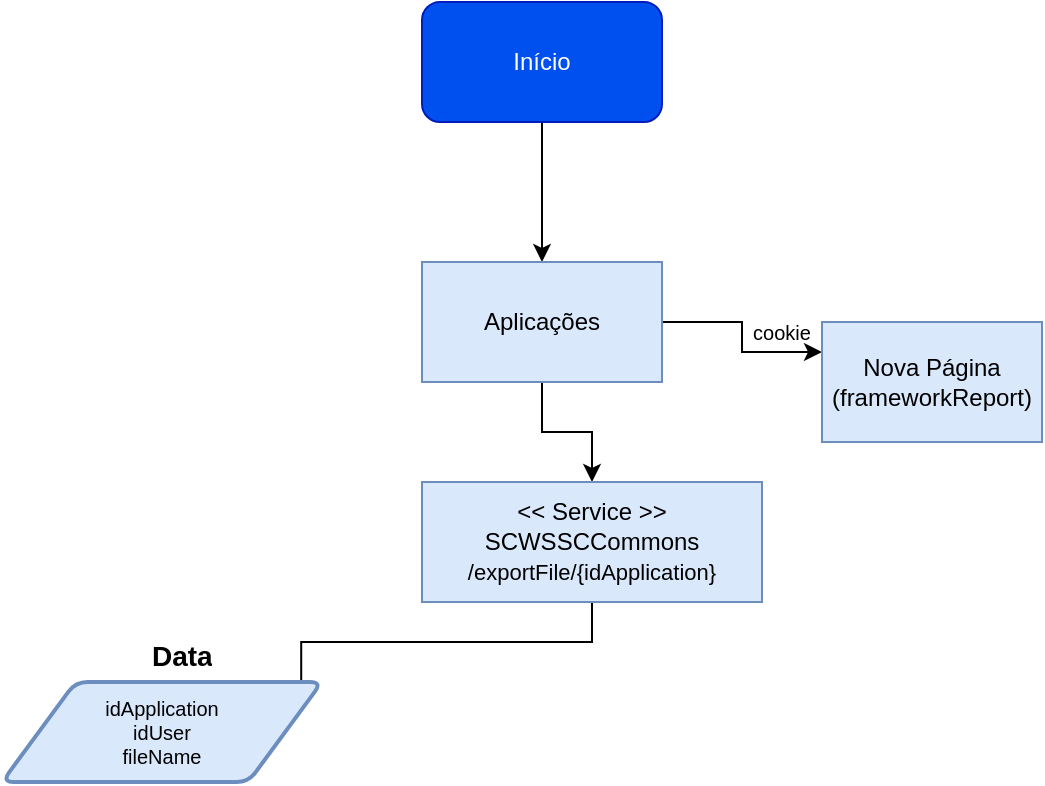 <mxfile version="21.2.0" type="github">
  <diagram name="Página-1" id="NKnsE4s0T0iIRiIimQ-7">
    <mxGraphModel dx="794" dy="404" grid="1" gridSize="10" guides="1" tooltips="1" connect="1" arrows="1" fold="1" page="1" pageScale="1" pageWidth="827" pageHeight="1169" math="0" shadow="0">
      <root>
        <mxCell id="0" />
        <mxCell id="1" parent="0" />
        <mxCell id="aOtO3V1xlYk4eKAfTkUF-7" value="" style="edgeStyle=orthogonalEdgeStyle;rounded=0;orthogonalLoop=1;jettySize=auto;html=1;" edge="1" parent="1" source="aOtO3V1xlYk4eKAfTkUF-4" target="aOtO3V1xlYk4eKAfTkUF-5">
          <mxGeometry relative="1" as="geometry" />
        </mxCell>
        <mxCell id="aOtO3V1xlYk4eKAfTkUF-4" value="Início" style="rounded=1;whiteSpace=wrap;html=1;fillColor=#0050ef;fontColor=#ffffff;strokeColor=#001DBC;" vertex="1" parent="1">
          <mxGeometry x="340" y="80" width="120" height="60" as="geometry" />
        </mxCell>
        <mxCell id="aOtO3V1xlYk4eKAfTkUF-10" value="" style="edgeStyle=orthogonalEdgeStyle;rounded=0;orthogonalLoop=1;jettySize=auto;html=1;" edge="1" parent="1" source="aOtO3V1xlYk4eKAfTkUF-5" target="aOtO3V1xlYk4eKAfTkUF-8">
          <mxGeometry relative="1" as="geometry" />
        </mxCell>
        <mxCell id="aOtO3V1xlYk4eKAfTkUF-20" style="edgeStyle=orthogonalEdgeStyle;rounded=0;orthogonalLoop=1;jettySize=auto;html=1;exitX=1;exitY=0.5;exitDx=0;exitDy=0;entryX=0;entryY=0.25;entryDx=0;entryDy=0;" edge="1" parent="1" source="aOtO3V1xlYk4eKAfTkUF-5" target="aOtO3V1xlYk4eKAfTkUF-19">
          <mxGeometry relative="1" as="geometry" />
        </mxCell>
        <mxCell id="aOtO3V1xlYk4eKAfTkUF-5" value="Aplicações&lt;br&gt;" style="rounded=0;whiteSpace=wrap;html=1;fillColor=#dae8fc;strokeColor=#6c8ebf;" vertex="1" parent="1">
          <mxGeometry x="340" y="210" width="120" height="60" as="geometry" />
        </mxCell>
        <mxCell id="aOtO3V1xlYk4eKAfTkUF-24" style="edgeStyle=orthogonalEdgeStyle;rounded=0;orthogonalLoop=1;jettySize=auto;html=1;exitX=0.5;exitY=1;exitDx=0;exitDy=0;entryX=1;entryY=0.25;entryDx=0;entryDy=0;" edge="1" parent="1" source="aOtO3V1xlYk4eKAfTkUF-8" target="aOtO3V1xlYk4eKAfTkUF-11">
          <mxGeometry relative="1" as="geometry" />
        </mxCell>
        <mxCell id="aOtO3V1xlYk4eKAfTkUF-8" value="&lt;br&gt;SCWSSCCommons&lt;br&gt;&lt;font style=&quot;font-size: 11px;&quot;&gt;/exportFile/{idApplication}&lt;/font&gt;" style="rounded=0;whiteSpace=wrap;html=1;fillColor=#dae8fc;strokeColor=#6c8ebf;" vertex="1" parent="1">
          <mxGeometry x="340" y="320" width="170" height="60" as="geometry" />
        </mxCell>
        <mxCell id="aOtO3V1xlYk4eKAfTkUF-11" value="" style="shape=parallelogram;html=1;strokeWidth=2;perimeter=parallelogramPerimeter;whiteSpace=wrap;rounded=1;arcSize=12;size=0.23;fillColor=#dae8fc;strokeColor=#6c8ebf;" vertex="1" parent="1">
          <mxGeometry x="130" y="420" width="160" height="50" as="geometry" />
        </mxCell>
        <mxCell id="aOtO3V1xlYk4eKAfTkUF-12" value="&amp;lt;&amp;lt; Service &amp;gt;&amp;gt;" style="text;html=1;strokeColor=none;fillColor=none;align=center;verticalAlign=middle;whiteSpace=wrap;rounded=0;" vertex="1" parent="1">
          <mxGeometry x="385" y="320" width="80" height="30" as="geometry" />
        </mxCell>
        <mxCell id="aOtO3V1xlYk4eKAfTkUF-19" value="Nova Página&lt;br&gt;(frameworkReport)" style="rounded=0;whiteSpace=wrap;html=1;fillColor=#dae8fc;strokeColor=#6c8ebf;" vertex="1" parent="1">
          <mxGeometry x="540" y="240" width="110" height="60" as="geometry" />
        </mxCell>
        <mxCell id="aOtO3V1xlYk4eKAfTkUF-23" value="idApplication&lt;br style=&quot;font-size: 10px;&quot;&gt;idUser&lt;br style=&quot;font-size: 10px;&quot;&gt;fileName" style="text;html=1;align=center;verticalAlign=middle;whiteSpace=wrap;rounded=0;fontSize=10;" vertex="1" parent="1">
          <mxGeometry x="145" y="430" width="130" height="30" as="geometry" />
        </mxCell>
        <mxCell id="aOtO3V1xlYk4eKAfTkUF-26" value="&lt;font style=&quot;font-size: 10px;&quot;&gt;cookie&lt;/font&gt;" style="text;html=1;strokeColor=none;fillColor=none;align=center;verticalAlign=middle;whiteSpace=wrap;rounded=0;" vertex="1" parent="1">
          <mxGeometry x="490" y="230" width="60" height="30" as="geometry" />
        </mxCell>
        <mxCell id="aOtO3V1xlYk4eKAfTkUF-27" value="&lt;h1 style=&quot;font-size: 14px;&quot;&gt;&lt;font style=&quot;font-size: 14px;&quot;&gt;Data&lt;/font&gt;&lt;/h1&gt;" style="text;html=1;strokeColor=none;fillColor=none;spacing=5;spacingTop=-20;whiteSpace=wrap;overflow=hidden;rounded=0;fontSize=14;" vertex="1" parent="1">
          <mxGeometry x="200" y="400" width="40" height="15" as="geometry" />
        </mxCell>
      </root>
    </mxGraphModel>
  </diagram>
</mxfile>
